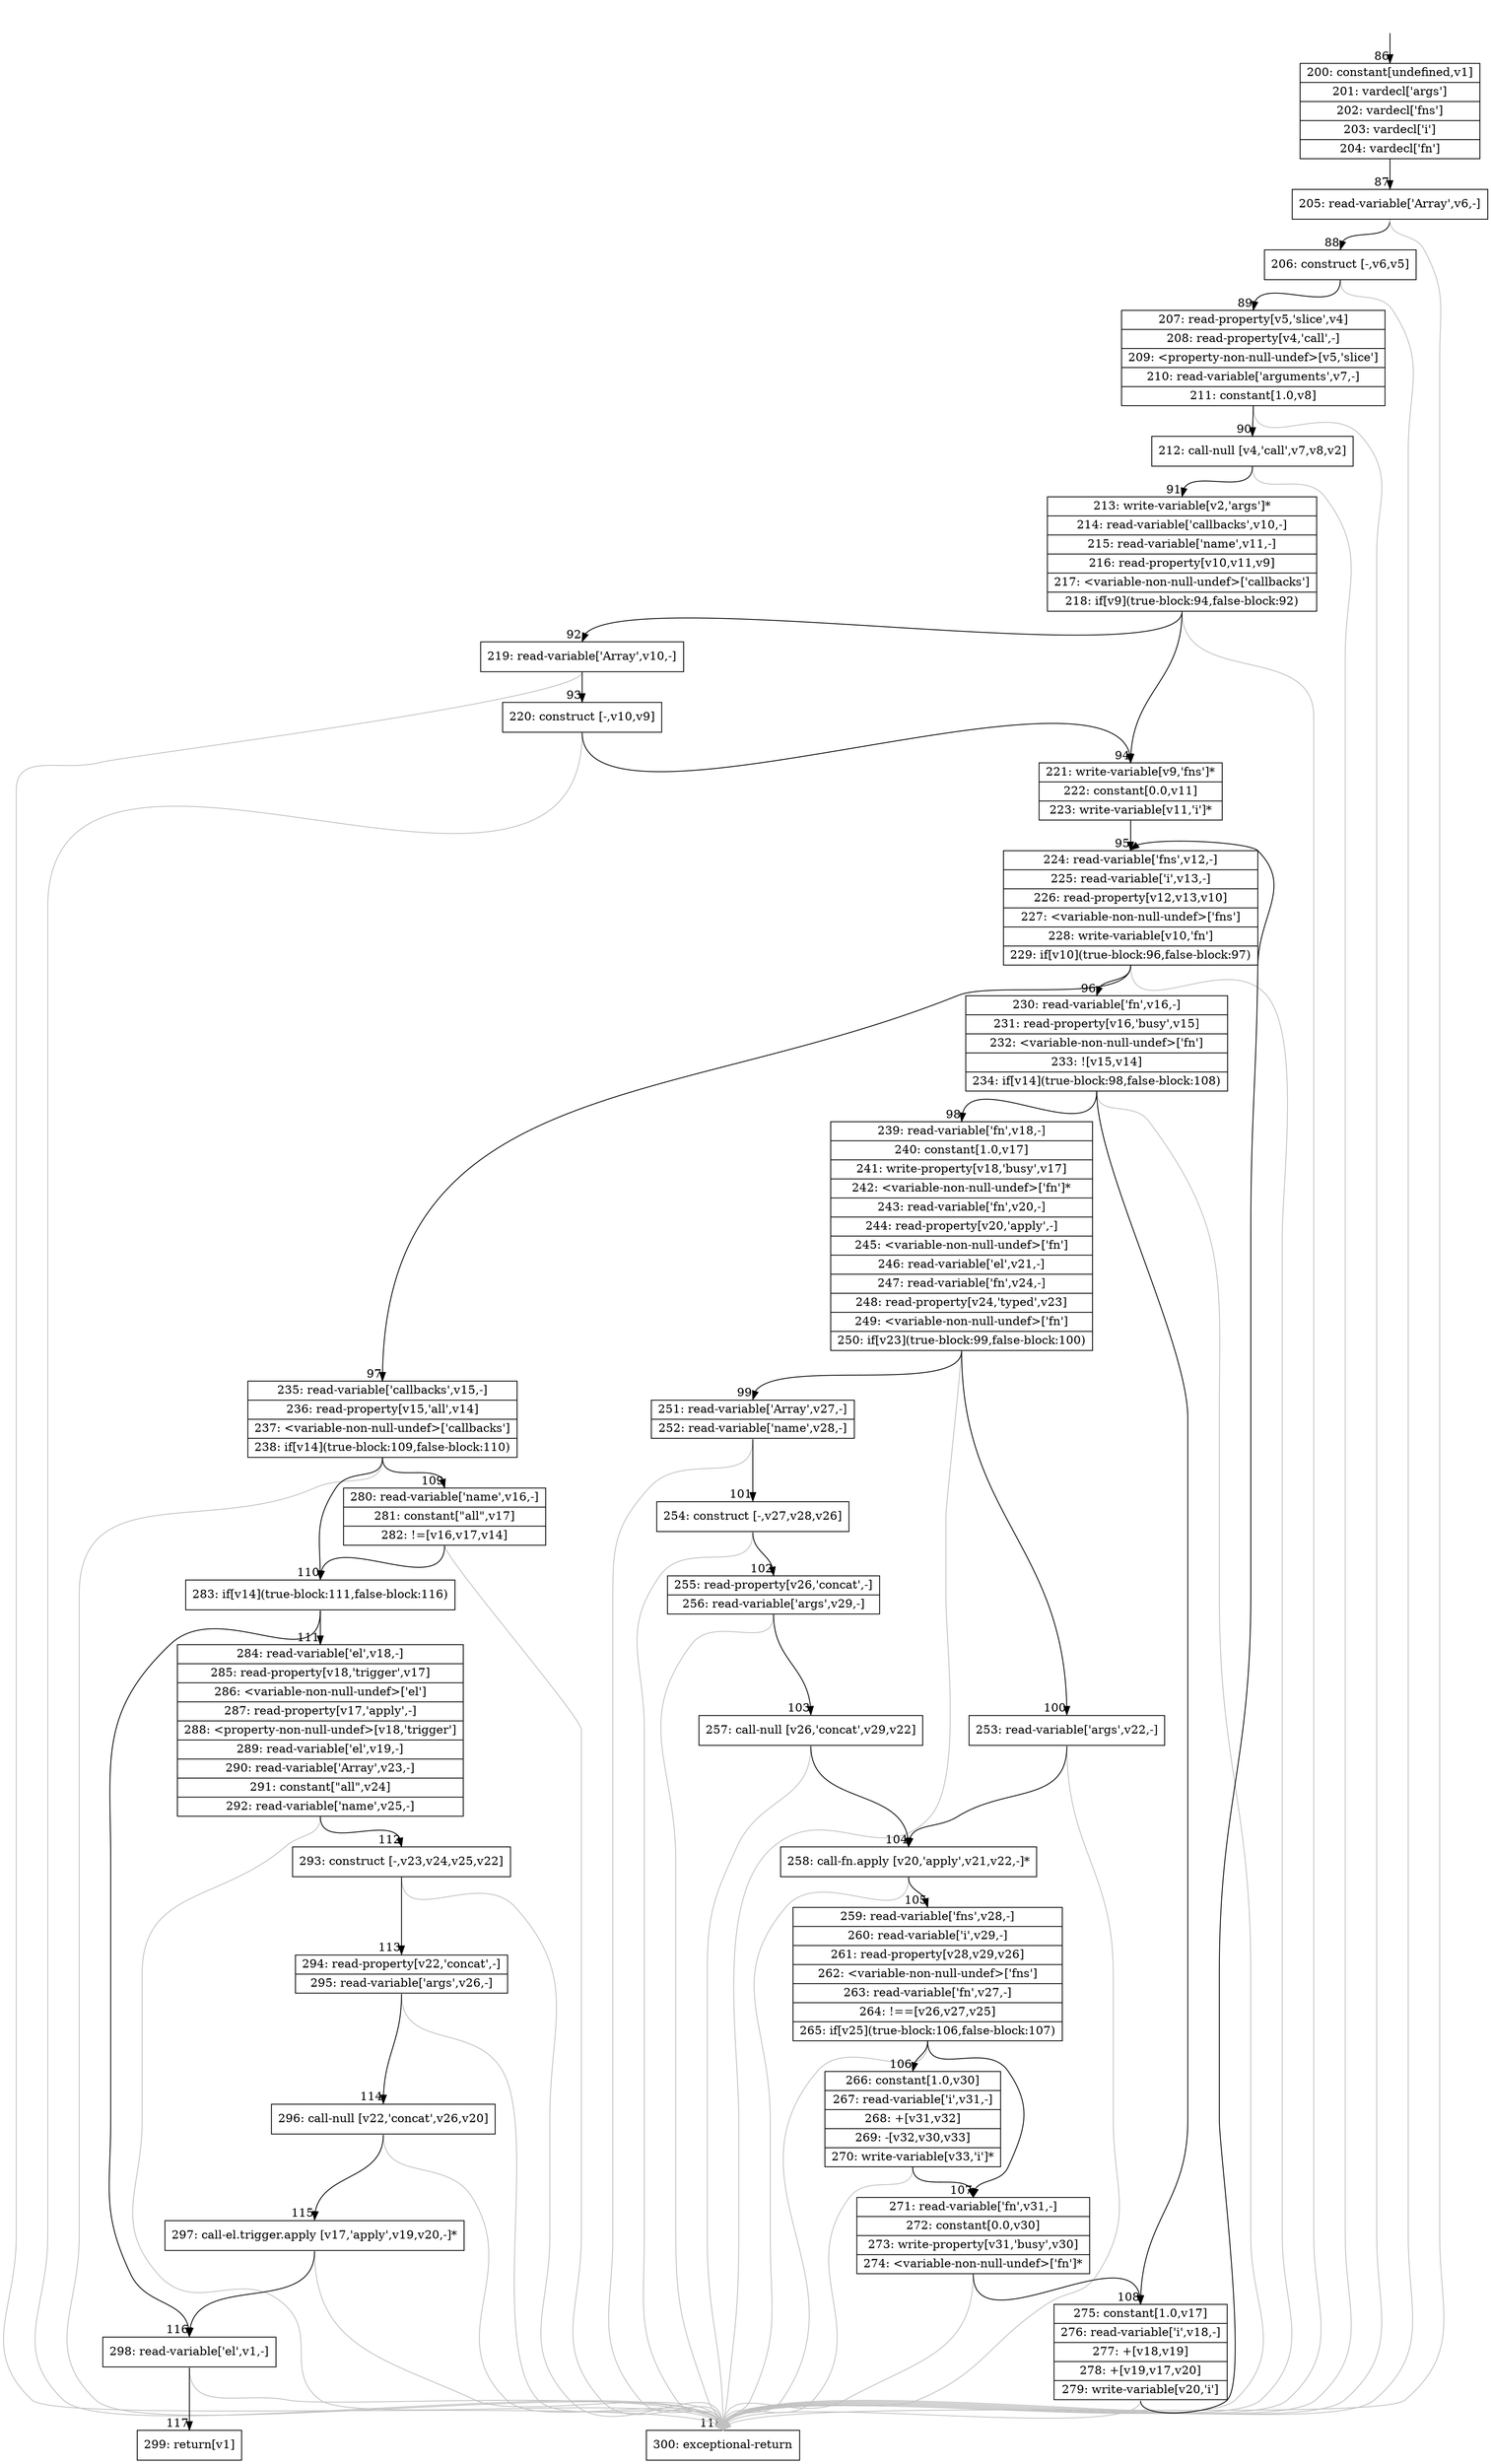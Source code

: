 digraph {
rankdir="TD"
BB_entry12[shape=none,label=""];
BB_entry12 -> BB86 [tailport=s, headport=n, headlabel="    86"]
BB86 [shape=record label="{200: constant[undefined,v1]|201: vardecl['args']|202: vardecl['fns']|203: vardecl['i']|204: vardecl['fn']}" ] 
BB86 -> BB87 [tailport=s, headport=n, headlabel="      87"]
BB87 [shape=record label="{205: read-variable['Array',v6,-]}" ] 
BB87 -> BB88 [tailport=s, headport=n, headlabel="      88"]
BB87 -> BB118 [tailport=s, headport=n, color=gray, headlabel="      118"]
BB88 [shape=record label="{206: construct [-,v6,v5]}" ] 
BB88 -> BB89 [tailport=s, headport=n, headlabel="      89"]
BB88 -> BB118 [tailport=s, headport=n, color=gray]
BB89 [shape=record label="{207: read-property[v5,'slice',v4]|208: read-property[v4,'call',-]|209: \<property-non-null-undef\>[v5,'slice']|210: read-variable['arguments',v7,-]|211: constant[1.0,v8]}" ] 
BB89 -> BB90 [tailport=s, headport=n, headlabel="      90"]
BB89 -> BB118 [tailport=s, headport=n, color=gray]
BB90 [shape=record label="{212: call-null [v4,'call',v7,v8,v2]}" ] 
BB90 -> BB91 [tailport=s, headport=n, headlabel="      91"]
BB90 -> BB118 [tailport=s, headport=n, color=gray]
BB91 [shape=record label="{213: write-variable[v2,'args']*|214: read-variable['callbacks',v10,-]|215: read-variable['name',v11,-]|216: read-property[v10,v11,v9]|217: \<variable-non-null-undef\>['callbacks']|218: if[v9](true-block:94,false-block:92)}" ] 
BB91 -> BB94 [tailport=s, headport=n, headlabel="      94"]
BB91 -> BB92 [tailport=s, headport=n, headlabel="      92"]
BB91 -> BB118 [tailport=s, headport=n, color=gray]
BB92 [shape=record label="{219: read-variable['Array',v10,-]}" ] 
BB92 -> BB93 [tailport=s, headport=n, headlabel="      93"]
BB92 -> BB118 [tailport=s, headport=n, color=gray]
BB93 [shape=record label="{220: construct [-,v10,v9]}" ] 
BB93 -> BB94 [tailport=s, headport=n]
BB93 -> BB118 [tailport=s, headport=n, color=gray]
BB94 [shape=record label="{221: write-variable[v9,'fns']*|222: constant[0.0,v11]|223: write-variable[v11,'i']*}" ] 
BB94 -> BB95 [tailport=s, headport=n, headlabel="      95"]
BB95 [shape=record label="{224: read-variable['fns',v12,-]|225: read-variable['i',v13,-]|226: read-property[v12,v13,v10]|227: \<variable-non-null-undef\>['fns']|228: write-variable[v10,'fn']|229: if[v10](true-block:96,false-block:97)}" ] 
BB95 -> BB96 [tailport=s, headport=n, headlabel="      96"]
BB95 -> BB97 [tailport=s, headport=n, headlabel="      97"]
BB95 -> BB118 [tailport=s, headport=n, color=gray]
BB96 [shape=record label="{230: read-variable['fn',v16,-]|231: read-property[v16,'busy',v15]|232: \<variable-non-null-undef\>['fn']|233: ![v15,v14]|234: if[v14](true-block:98,false-block:108)}" ] 
BB96 -> BB98 [tailport=s, headport=n, headlabel="      98"]
BB96 -> BB108 [tailport=s, headport=n, headlabel="      108"]
BB96 -> BB118 [tailport=s, headport=n, color=gray]
BB97 [shape=record label="{235: read-variable['callbacks',v15,-]|236: read-property[v15,'all',v14]|237: \<variable-non-null-undef\>['callbacks']|238: if[v14](true-block:109,false-block:110)}" ] 
BB97 -> BB110 [tailport=s, headport=n, headlabel="      110"]
BB97 -> BB109 [tailport=s, headport=n, headlabel="      109"]
BB97 -> BB118 [tailport=s, headport=n, color=gray]
BB98 [shape=record label="{239: read-variable['fn',v18,-]|240: constant[1.0,v17]|241: write-property[v18,'busy',v17]|242: \<variable-non-null-undef\>['fn']*|243: read-variable['fn',v20,-]|244: read-property[v20,'apply',-]|245: \<variable-non-null-undef\>['fn']|246: read-variable['el',v21,-]|247: read-variable['fn',v24,-]|248: read-property[v24,'typed',v23]|249: \<variable-non-null-undef\>['fn']|250: if[v23](true-block:99,false-block:100)}" ] 
BB98 -> BB99 [tailport=s, headport=n, headlabel="      99"]
BB98 -> BB100 [tailport=s, headport=n, headlabel="      100"]
BB98 -> BB118 [tailport=s, headport=n, color=gray]
BB99 [shape=record label="{251: read-variable['Array',v27,-]|252: read-variable['name',v28,-]}" ] 
BB99 -> BB101 [tailport=s, headport=n, headlabel="      101"]
BB99 -> BB118 [tailport=s, headport=n, color=gray]
BB100 [shape=record label="{253: read-variable['args',v22,-]}" ] 
BB100 -> BB104 [tailport=s, headport=n, headlabel="      104"]
BB100 -> BB118 [tailport=s, headport=n, color=gray]
BB101 [shape=record label="{254: construct [-,v27,v28,v26]}" ] 
BB101 -> BB102 [tailport=s, headport=n, headlabel="      102"]
BB101 -> BB118 [tailport=s, headport=n, color=gray]
BB102 [shape=record label="{255: read-property[v26,'concat',-]|256: read-variable['args',v29,-]}" ] 
BB102 -> BB103 [tailport=s, headport=n, headlabel="      103"]
BB102 -> BB118 [tailport=s, headport=n, color=gray]
BB103 [shape=record label="{257: call-null [v26,'concat',v29,v22]}" ] 
BB103 -> BB104 [tailport=s, headport=n]
BB103 -> BB118 [tailport=s, headport=n, color=gray]
BB104 [shape=record label="{258: call-fn.apply [v20,'apply',v21,v22,-]*}" ] 
BB104 -> BB105 [tailport=s, headport=n, headlabel="      105"]
BB104 -> BB118 [tailport=s, headport=n, color=gray]
BB105 [shape=record label="{259: read-variable['fns',v28,-]|260: read-variable['i',v29,-]|261: read-property[v28,v29,v26]|262: \<variable-non-null-undef\>['fns']|263: read-variable['fn',v27,-]|264: !==[v26,v27,v25]|265: if[v25](true-block:106,false-block:107)}" ] 
BB105 -> BB106 [tailport=s, headport=n, headlabel="      106"]
BB105 -> BB107 [tailport=s, headport=n, headlabel="      107"]
BB105 -> BB118 [tailport=s, headport=n, color=gray]
BB106 [shape=record label="{266: constant[1.0,v30]|267: read-variable['i',v31,-]|268: +[v31,v32]|269: -[v32,v30,v33]|270: write-variable[v33,'i']*}" ] 
BB106 -> BB107 [tailport=s, headport=n]
BB106 -> BB118 [tailport=s, headport=n, color=gray]
BB107 [shape=record label="{271: read-variable['fn',v31,-]|272: constant[0.0,v30]|273: write-property[v31,'busy',v30]|274: \<variable-non-null-undef\>['fn']*}" ] 
BB107 -> BB108 [tailport=s, headport=n]
BB107 -> BB118 [tailport=s, headport=n, color=gray]
BB108 [shape=record label="{275: constant[1.0,v17]|276: read-variable['i',v18,-]|277: +[v18,v19]|278: +[v19,v17,v20]|279: write-variable[v20,'i']}" ] 
BB108 -> BB95 [tailport=s, headport=n]
BB108 -> BB118 [tailport=s, headport=n, color=gray]
BB109 [shape=record label="{280: read-variable['name',v16,-]|281: constant[\"all\",v17]|282: !=[v16,v17,v14]}" ] 
BB109 -> BB110 [tailport=s, headport=n]
BB109 -> BB118 [tailport=s, headport=n, color=gray]
BB110 [shape=record label="{283: if[v14](true-block:111,false-block:116)}" ] 
BB110 -> BB111 [tailport=s, headport=n, headlabel="      111"]
BB110 -> BB116 [tailport=s, headport=n, headlabel="      116"]
BB111 [shape=record label="{284: read-variable['el',v18,-]|285: read-property[v18,'trigger',v17]|286: \<variable-non-null-undef\>['el']|287: read-property[v17,'apply',-]|288: \<property-non-null-undef\>[v18,'trigger']|289: read-variable['el',v19,-]|290: read-variable['Array',v23,-]|291: constant[\"all\",v24]|292: read-variable['name',v25,-]}" ] 
BB111 -> BB112 [tailport=s, headport=n, headlabel="      112"]
BB111 -> BB118 [tailport=s, headport=n, color=gray]
BB112 [shape=record label="{293: construct [-,v23,v24,v25,v22]}" ] 
BB112 -> BB113 [tailport=s, headport=n, headlabel="      113"]
BB112 -> BB118 [tailport=s, headport=n, color=gray]
BB113 [shape=record label="{294: read-property[v22,'concat',-]|295: read-variable['args',v26,-]}" ] 
BB113 -> BB114 [tailport=s, headport=n, headlabel="      114"]
BB113 -> BB118 [tailport=s, headport=n, color=gray]
BB114 [shape=record label="{296: call-null [v22,'concat',v26,v20]}" ] 
BB114 -> BB115 [tailport=s, headport=n, headlabel="      115"]
BB114 -> BB118 [tailport=s, headport=n, color=gray]
BB115 [shape=record label="{297: call-el.trigger.apply [v17,'apply',v19,v20,-]*}" ] 
BB115 -> BB116 [tailport=s, headport=n]
BB115 -> BB118 [tailport=s, headport=n, color=gray]
BB116 [shape=record label="{298: read-variable['el',v1,-]}" ] 
BB116 -> BB117 [tailport=s, headport=n, headlabel="      117"]
BB116 -> BB118 [tailport=s, headport=n, color=gray]
BB117 [shape=record label="{299: return[v1]}" ] 
BB118 [shape=record label="{300: exceptional-return}" ] 
//#$~ 86
}
